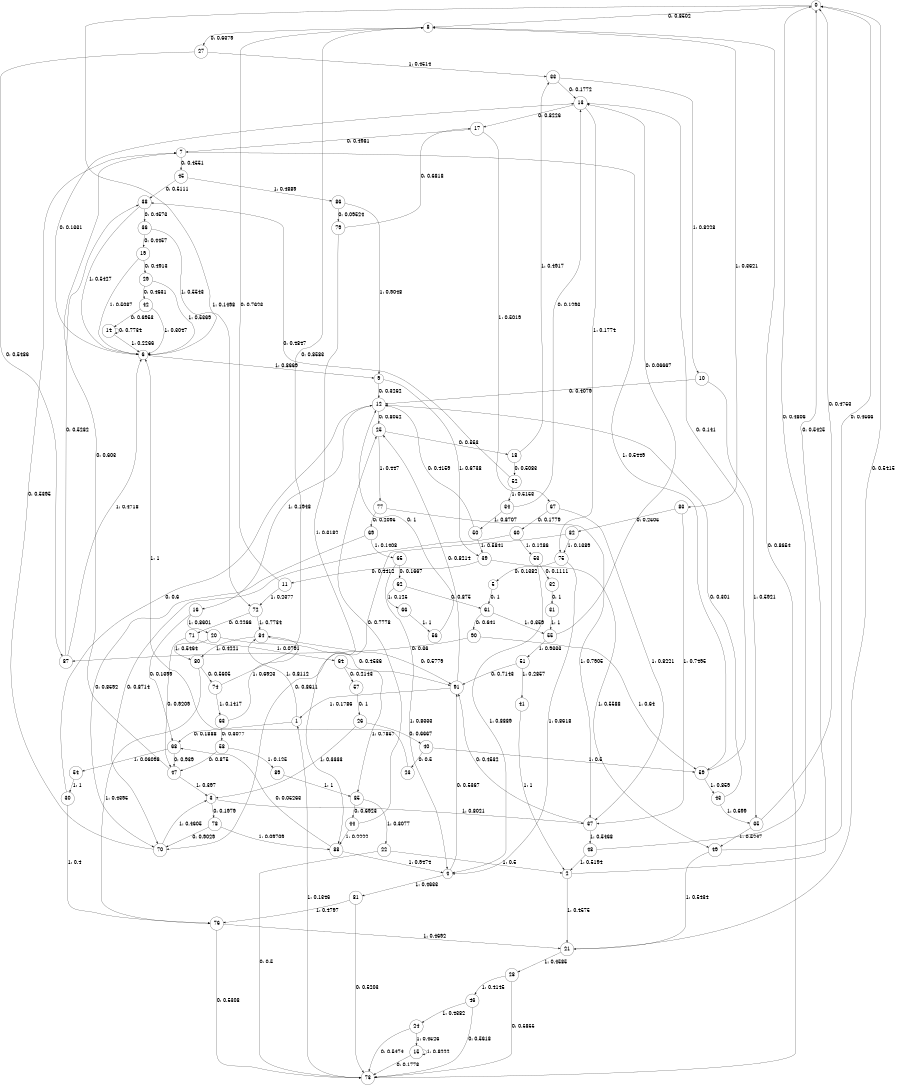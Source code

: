 digraph "ch22faceL10" {
size = "6,8.5";
ratio = "fill";
node [shape = circle];
node [fontsize = 24];
edge [fontsize = 24];
0 -> 8 [label = "0: 0.8502   "];
0 -> 72 [label = "1: 0.1498   "];
1 -> 68 [label = "0: 0.1888   "];
1 -> 84 [label = "1: 0.8112   "];
2 -> 0 [label = "0: 0.5425   "];
2 -> 21 [label = "1: 0.4575   "];
3 -> 78 [label = "0: 0.1979   "];
3 -> 37 [label = "1: 0.8021   "];
4 -> 91 [label = "0: 0.5367   "];
4 -> 81 [label = "1: 0.4633   "];
5 -> 61 [label = "0: 1        "];
6 -> 13 [label = "0: 0.1331   "];
6 -> 9 [label = "1: 0.8669   "];
7 -> 45 [label = "0: 0.4551   "];
7 -> 59 [label = "1: 0.5449   "];
8 -> 27 [label = "0: 0.6379   "];
8 -> 83 [label = "1: 0.3621   "];
9 -> 12 [label = "0: 0.3262   "];
9 -> 39 [label = "1: 0.6738   "];
10 -> 12 [label = "0: 0.4079   "];
10 -> 35 [label = "1: 0.5921   "];
11 -> 8 [label = "0: 0.7623   "];
11 -> 72 [label = "1: 0.2377   "];
12 -> 25 [label = "0: 0.8052   "];
12 -> 16 [label = "1: 0.1948   "];
13 -> 17 [label = "0: 0.8226   "];
13 -> 75 [label = "1: 0.1774   "];
14 -> 14 [label = "0: 0.7734   "];
14 -> 6 [label = "1: 0.2266   "];
15 -> 73 [label = "0: 0.1778   "];
15 -> 15 [label = "1: 0.8222   "];
16 -> 68 [label = "0: 0.1399   "];
16 -> 20 [label = "1: 0.8601   "];
17 -> 7 [label = "0: 0.4981   "];
17 -> 67 [label = "1: 0.5019   "];
18 -> 52 [label = "0: 0.5083   "];
18 -> 33 [label = "1: 0.4917   "];
19 -> 29 [label = "0: 0.4913   "];
19 -> 6 [label = "1: 0.5087   "];
20 -> 91 [label = "0: 0.4536   "];
20 -> 80 [label = "1: 0.5464   "];
21 -> 0 [label = "0: 0.5415   "];
21 -> 28 [label = "1: 0.4585   "];
22 -> 73 [label = "0: 0.5      "];
22 -> 2 [label = "1: 0.5      "];
23 -> 6 [label = "1: 1        "];
24 -> 73 [label = "0: 0.5474   "];
24 -> 15 [label = "1: 0.4526   "];
25 -> 18 [label = "0: 0.553    "];
25 -> 77 [label = "1: 0.447    "];
26 -> 40 [label = "0: 0.6667   "];
26 -> 3 [label = "1: 0.3333   "];
27 -> 87 [label = "0: 0.5486   "];
27 -> 33 [label = "1: 0.4514   "];
28 -> 73 [label = "0: 0.5855   "];
28 -> 46 [label = "1: 0.4145   "];
29 -> 42 [label = "0: 0.4631   "];
29 -> 6 [label = "1: 0.5369   "];
30 -> 12 [label = "0: 0.6      "];
30 -> 76 [label = "1: 0.4      "];
31 -> 55 [label = "1: 1        "];
32 -> 31 [label = "0: 1        "];
33 -> 13 [label = "0: 0.1772   "];
33 -> 10 [label = "1: 0.8228   "];
34 -> 13 [label = "0: 0.1293   "];
34 -> 50 [label = "1: 0.8707   "];
35 -> 0 [label = "0: 0.4753   "];
35 -> 49 [label = "1: 0.5247   "];
36 -> 19 [label = "0: 0.4457   "];
36 -> 6 [label = "1: 0.5543   "];
37 -> 91 [label = "0: 0.4532   "];
37 -> 48 [label = "1: 0.5468   "];
38 -> 36 [label = "0: 0.4573   "];
38 -> 6 [label = "1: 0.5427   "];
39 -> 11 [label = "0: 0.4412   "];
39 -> 49 [label = "1: 0.5588   "];
40 -> 23 [label = "0: 0.5      "];
40 -> 59 [label = "1: 0.5      "];
41 -> 2 [label = "1: 1        "];
42 -> 14 [label = "0: 0.6953   "];
42 -> 6 [label = "1: 0.3047   "];
43 -> 12 [label = "0: 0.301    "];
43 -> 35 [label = "1: 0.699    "];
44 -> 25 [label = "0: 0.7778   "];
44 -> 88 [label = "1: 0.2222   "];
45 -> 38 [label = "0: 0.5111   "];
45 -> 86 [label = "1: 0.4889   "];
46 -> 73 [label = "0: 0.5618   "];
46 -> 24 [label = "1: 0.4382   "];
47 -> 7 [label = "0: 0.603    "];
47 -> 3 [label = "1: 0.397    "];
48 -> 0 [label = "0: 0.4806   "];
48 -> 2 [label = "1: 0.5194   "];
49 -> 0 [label = "0: 0.4566   "];
49 -> 21 [label = "1: 0.5434   "];
50 -> 12 [label = "0: 0.4159   "];
50 -> 39 [label = "1: 0.5841   "];
51 -> 91 [label = "0: 0.7143   "];
51 -> 41 [label = "1: 0.2857   "];
52 -> 38 [label = "0: 0.4847   "];
52 -> 34 [label = "1: 0.5153   "];
53 -> 32 [label = "0: 0.1111   "];
53 -> 4 [label = "1: 0.8889   "];
54 -> 30 [label = "1: 1        "];
55 -> 13 [label = "0: 0.06667  "];
55 -> 51 [label = "1: 0.9333   "];
56 -> 12 [label = "0: 1        "];
57 -> 26 [label = "0: 1        "];
58 -> 47 [label = "0: 0.875    "];
58 -> 89 [label = "1: 0.125    "];
59 -> 13 [label = "0: 0.141    "];
59 -> 43 [label = "1: 0.859    "];
60 -> 70 [label = "0: 0.8714   "];
60 -> 53 [label = "1: 0.1286   "];
61 -> 90 [label = "0: 0.641    "];
61 -> 55 [label = "1: 0.359    "];
62 -> 61 [label = "0: 0.875    "];
62 -> 66 [label = "1: 0.125    "];
63 -> 58 [label = "0: 0.3077   "];
63 -> 84 [label = "1: 0.6923   "];
64 -> 57 [label = "0: 0.2143   "];
64 -> 85 [label = "1: 0.7857   "];
65 -> 62 [label = "0: 0.1667   "];
65 -> 4 [label = "1: 0.8333   "];
66 -> 56 [label = "1: 1        "];
67 -> 60 [label = "0: 0.1779   "];
67 -> 37 [label = "1: 0.8221   "];
68 -> 47 [label = "0: 0.939    "];
68 -> 54 [label = "1: 0.06098  "];
69 -> 70 [label = "0: 0.8592   "];
69 -> 65 [label = "1: 0.1408   "];
70 -> 7 [label = "0: 0.5395   "];
70 -> 3 [label = "1: 0.4605   "];
71 -> 47 [label = "0: 0.9209   "];
71 -> 64 [label = "1: 0.0791   "];
72 -> 71 [label = "0: 0.2266   "];
72 -> 84 [label = "1: 0.7734   "];
73 -> 8 [label = "0: 0.8654   "];
73 -> 1 [label = "1: 0.1346   "];
74 -> 8 [label = "0: 0.8583   "];
74 -> 63 [label = "1: 0.1417   "];
75 -> 5 [label = "0: 0.1382   "];
75 -> 4 [label = "1: 0.8618   "];
76 -> 73 [label = "0: 0.5308   "];
76 -> 21 [label = "1: 0.4692   "];
77 -> 69 [label = "0: 0.2095   "];
77 -> 37 [label = "1: 0.7905   "];
78 -> 70 [label = "0: 0.9029   "];
78 -> 88 [label = "1: 0.09709  "];
79 -> 17 [label = "0: 0.6818   "];
79 -> 88 [label = "1: 0.3182   "];
80 -> 74 [label = "0: 0.5605   "];
80 -> 76 [label = "1: 0.4395   "];
81 -> 73 [label = "0: 0.5203   "];
81 -> 76 [label = "1: 0.4797   "];
82 -> 70 [label = "0: 0.8611   "];
82 -> 75 [label = "1: 0.1389   "];
83 -> 82 [label = "0: 0.2505   "];
83 -> 37 [label = "1: 0.7495   "];
84 -> 91 [label = "0: 0.5779   "];
84 -> 80 [label = "1: 0.4221   "];
85 -> 44 [label = "0: 0.6923   "];
85 -> 22 [label = "1: 0.3077   "];
86 -> 79 [label = "0: 0.09524  "];
86 -> 9 [label = "1: 0.9048   "];
87 -> 38 [label = "0: 0.5282   "];
87 -> 6 [label = "1: 0.4718   "];
88 -> 68 [label = "0: 0.05263  "];
88 -> 4 [label = "1: 0.9474   "];
89 -> 85 [label = "1: 1        "];
90 -> 87 [label = "0: 0.36     "];
90 -> 59 [label = "1: 0.64     "];
91 -> 25 [label = "0: 0.8214   "];
91 -> 1 [label = "1: 0.1786   "];
}